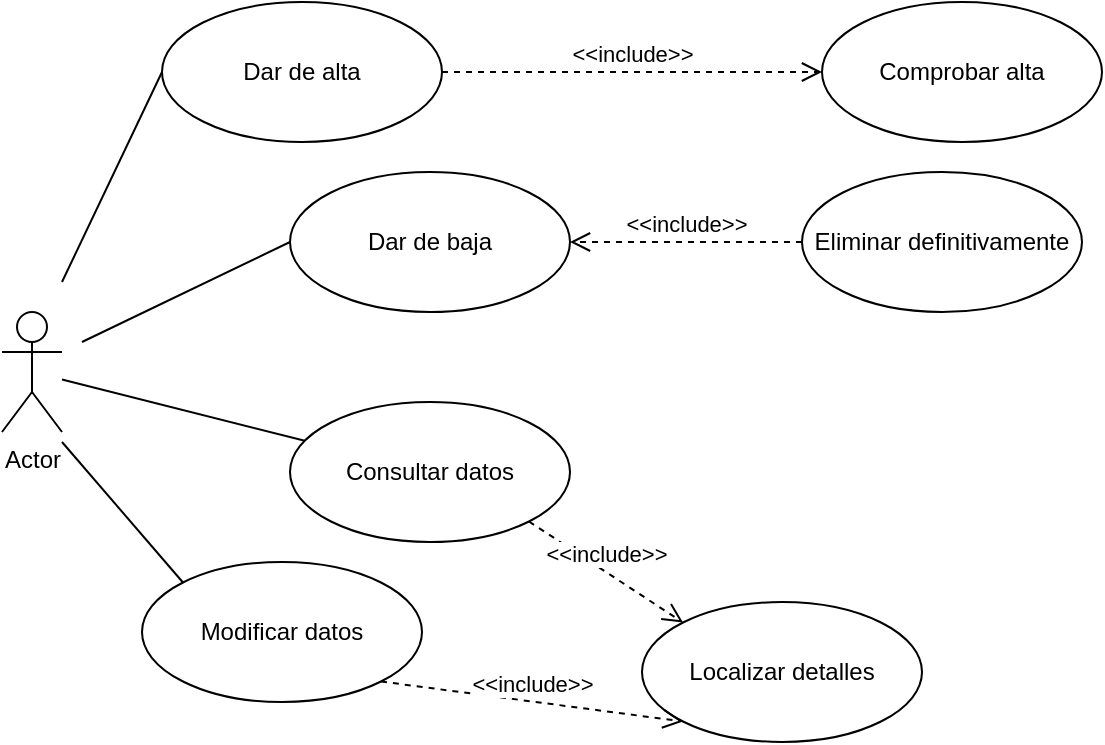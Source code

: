 <mxfile version="24.7.17">
  <diagram name="Página-1" id="JACaH02ljvrs-Zl2PUO5">
    <mxGraphModel dx="989" dy="577" grid="1" gridSize="10" guides="1" tooltips="1" connect="1" arrows="1" fold="1" page="1" pageScale="1" pageWidth="827" pageHeight="1169" math="0" shadow="0">
      <root>
        <mxCell id="0" />
        <mxCell id="1" parent="0" />
        <mxCell id="juviar_X7tFT0H4g_44c-1" value="Actor" style="shape=umlActor;verticalLabelPosition=bottom;verticalAlign=top;html=1;" vertex="1" parent="1">
          <mxGeometry x="130" y="285" width="30" height="60" as="geometry" />
        </mxCell>
        <mxCell id="juviar_X7tFT0H4g_44c-12" value="" style="rounded=0;orthogonalLoop=1;jettySize=auto;html=1;endArrow=none;endFill=0;" edge="1" parent="1" source="juviar_X7tFT0H4g_44c-3" target="juviar_X7tFT0H4g_44c-1">
          <mxGeometry relative="1" as="geometry" />
        </mxCell>
        <mxCell id="juviar_X7tFT0H4g_44c-3" value="Consultar datos" style="ellipse;whiteSpace=wrap;html=1;" vertex="1" parent="1">
          <mxGeometry x="274" y="330" width="140" height="70" as="geometry" />
        </mxCell>
        <mxCell id="juviar_X7tFT0H4g_44c-4" value="Comprobar alta" style="ellipse;whiteSpace=wrap;html=1;" vertex="1" parent="1">
          <mxGeometry x="540" y="130" width="140" height="70" as="geometry" />
        </mxCell>
        <mxCell id="juviar_X7tFT0H4g_44c-11" style="rounded=0;orthogonalLoop=1;jettySize=auto;html=1;exitX=0;exitY=0.5;exitDx=0;exitDy=0;endArrow=none;endFill=0;" edge="1" parent="1" source="juviar_X7tFT0H4g_44c-5">
          <mxGeometry relative="1" as="geometry">
            <mxPoint x="170" y="300.0" as="targetPoint" />
          </mxGeometry>
        </mxCell>
        <mxCell id="juviar_X7tFT0H4g_44c-5" value="Dar de baja" style="ellipse;whiteSpace=wrap;html=1;" vertex="1" parent="1">
          <mxGeometry x="274" y="215" width="140" height="70" as="geometry" />
        </mxCell>
        <mxCell id="juviar_X7tFT0H4g_44c-10" style="rounded=0;orthogonalLoop=1;jettySize=auto;html=1;exitX=0;exitY=0.5;exitDx=0;exitDy=0;endArrow=none;endFill=0;" edge="1" parent="1" source="juviar_X7tFT0H4g_44c-6">
          <mxGeometry relative="1" as="geometry">
            <mxPoint x="160" y="270.0" as="targetPoint" />
          </mxGeometry>
        </mxCell>
        <mxCell id="juviar_X7tFT0H4g_44c-6" value="Dar de alta" style="ellipse;whiteSpace=wrap;html=1;" vertex="1" parent="1">
          <mxGeometry x="210" y="130" width="140" height="70" as="geometry" />
        </mxCell>
        <mxCell id="juviar_X7tFT0H4g_44c-14" style="rounded=0;orthogonalLoop=1;jettySize=auto;html=1;exitX=0;exitY=0;exitDx=0;exitDy=0;endArrow=none;endFill=0;" edge="1" parent="1" source="juviar_X7tFT0H4g_44c-7">
          <mxGeometry relative="1" as="geometry">
            <mxPoint x="160" y="350.0" as="targetPoint" />
          </mxGeometry>
        </mxCell>
        <mxCell id="juviar_X7tFT0H4g_44c-7" value="Modificar datos" style="ellipse;whiteSpace=wrap;html=1;" vertex="1" parent="1">
          <mxGeometry x="200" y="410" width="140" height="70" as="geometry" />
        </mxCell>
        <mxCell id="juviar_X7tFT0H4g_44c-8" value="Localizar detalles" style="ellipse;whiteSpace=wrap;html=1;" vertex="1" parent="1">
          <mxGeometry x="450" y="430" width="140" height="70" as="geometry" />
        </mxCell>
        <mxCell id="juviar_X7tFT0H4g_44c-15" value="&amp;lt;&amp;lt;include&amp;gt;&amp;gt;" style="html=1;verticalAlign=bottom;endArrow=open;dashed=1;endSize=8;curved=0;rounded=0;entryX=0;entryY=0.5;entryDx=0;entryDy=0;exitX=1;exitY=0.5;exitDx=0;exitDy=0;" edge="1" parent="1" source="juviar_X7tFT0H4g_44c-6" target="juviar_X7tFT0H4g_44c-4">
          <mxGeometry relative="1" as="geometry">
            <mxPoint x="480" y="370" as="sourcePoint" />
            <mxPoint x="400" y="370" as="targetPoint" />
          </mxGeometry>
        </mxCell>
        <mxCell id="juviar_X7tFT0H4g_44c-16" value="Eliminar definitivamente" style="ellipse;whiteSpace=wrap;html=1;" vertex="1" parent="1">
          <mxGeometry x="530" y="215" width="140" height="70" as="geometry" />
        </mxCell>
        <mxCell id="juviar_X7tFT0H4g_44c-17" value="&amp;lt;&amp;lt;include&amp;gt;&amp;gt;" style="html=1;verticalAlign=bottom;endArrow=open;dashed=1;endSize=8;curved=0;rounded=0;entryX=0;entryY=0;entryDx=0;entryDy=0;exitX=1;exitY=1;exitDx=0;exitDy=0;" edge="1" parent="1" source="juviar_X7tFT0H4g_44c-3" target="juviar_X7tFT0H4g_44c-8">
          <mxGeometry relative="1" as="geometry">
            <mxPoint x="360" y="175" as="sourcePoint" />
            <mxPoint x="550" y="175" as="targetPoint" />
          </mxGeometry>
        </mxCell>
        <mxCell id="juviar_X7tFT0H4g_44c-18" value="&amp;lt;&amp;lt;include&amp;gt;&amp;gt;" style="html=1;verticalAlign=bottom;endArrow=open;dashed=1;endSize=8;curved=0;rounded=0;entryX=0;entryY=1;entryDx=0;entryDy=0;exitX=1;exitY=1;exitDx=0;exitDy=0;" edge="1" parent="1" source="juviar_X7tFT0H4g_44c-7" target="juviar_X7tFT0H4g_44c-8">
          <mxGeometry relative="1" as="geometry">
            <mxPoint x="370" y="185" as="sourcePoint" />
            <mxPoint x="560" y="185" as="targetPoint" />
          </mxGeometry>
        </mxCell>
        <mxCell id="juviar_X7tFT0H4g_44c-19" value="&amp;lt;&amp;lt;include&amp;gt;&amp;gt;" style="html=1;verticalAlign=bottom;endArrow=open;dashed=1;endSize=8;curved=0;rounded=0;entryX=1;entryY=0.5;entryDx=0;entryDy=0;exitX=0;exitY=0.5;exitDx=0;exitDy=0;" edge="1" parent="1" source="juviar_X7tFT0H4g_44c-16" target="juviar_X7tFT0H4g_44c-5">
          <mxGeometry relative="1" as="geometry">
            <mxPoint x="360" y="175" as="sourcePoint" />
            <mxPoint x="550" y="175" as="targetPoint" />
          </mxGeometry>
        </mxCell>
      </root>
    </mxGraphModel>
  </diagram>
</mxfile>

